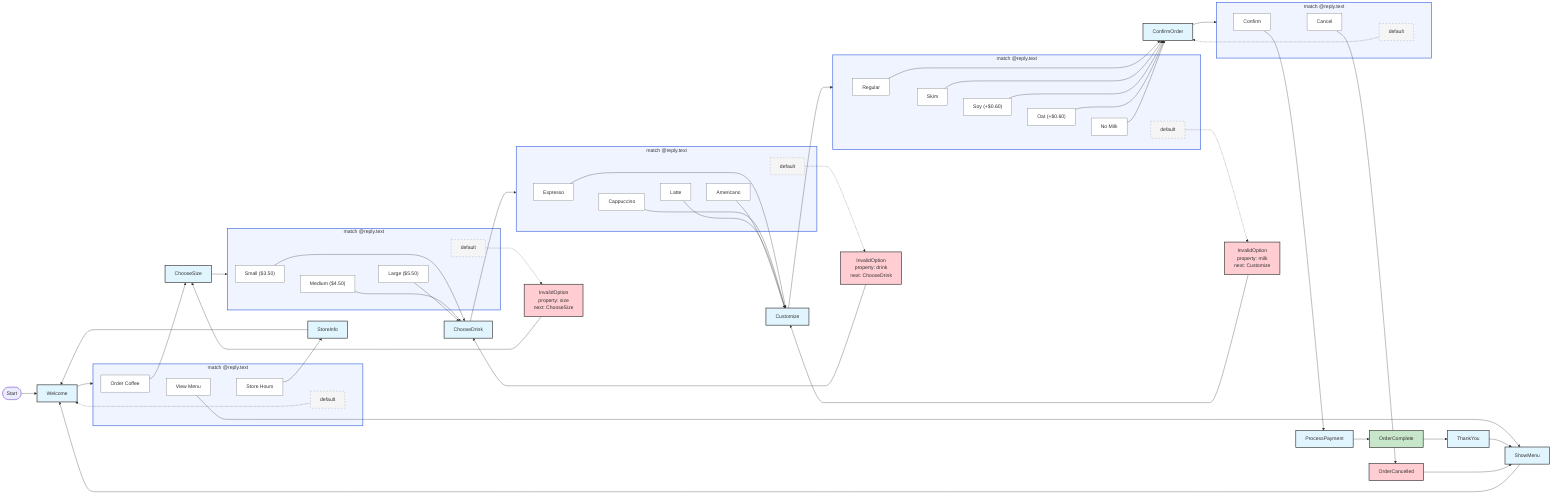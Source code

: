 flowchart LR
    Start([Start]) --> Welcome[Welcome]
    
    %% Welcome state and match block
    Welcome --> Welcome_match
    
    subgraph Welcome_match["match @reply.text"]
        direction TD
        Welcome_OrderCoffee["Order Coffee"]
        Welcome_ViewMenu["View Menu"]
        Welcome_StoreHours["Store Hours"]
        Welcome_default["default"]
        
        %% Stack ordering
        Welcome_OrderCoffee ~~~ Welcome_ViewMenu ~~~ Welcome_StoreHours ~~~ Welcome_default
    end
    
    Welcome_OrderCoffee --> ChooseSize
    Welcome_ViewMenu --> ShowMenu
    Welcome_StoreHours --> StoreInfo
    Welcome_default -.-> Welcome
    
    %% ChooseSize state and match block
    ChooseSize --> ChooseSize_match
    
    subgraph ChooseSize_match["match @reply.text"]
        direction TD
        ChooseSize_Small["Small ($3.50)"]
        ChooseSize_Medium["Medium ($4.50)"]
        ChooseSize_Large["Large ($5.50)"]
        ChooseSize_default["default"]
        
        %% Stack ordering
        ChooseSize_Small ~~~ ChooseSize_Medium ~~~ ChooseSize_Large ~~~ ChooseSize_default
    end
    
    ChooseSize_Small --> ChooseDrink
    ChooseSize_Medium --> ChooseDrink
    ChooseSize_Large --> ChooseDrink
    ChooseSize_default -.-> InvalidOption_size[InvalidOption<br/>property: size<br/>next: ChooseSize]
    
    %% ChooseDrink state and match block
    ChooseDrink --> ChooseDrink_match
    
    subgraph ChooseDrink_match["match @reply.text"]
        direction TD
        ChooseDrink_Espresso["Espresso"]
        ChooseDrink_Cappuccino["Cappuccino"]
        ChooseDrink_Latte["Latte"]
        ChooseDrink_Americano["Americano"]
        ChooseDrink_default["default"]
        
        %% Stack ordering
        ChooseDrink_Espresso ~~~ ChooseDrink_Cappuccino ~~~ ChooseDrink_Latte ~~~ ChooseDrink_Americano ~~~ ChooseDrink_default
    end
    
    ChooseDrink_Espresso --> Customize
    ChooseDrink_Cappuccino --> Customize
    ChooseDrink_Latte --> Customize
    ChooseDrink_Americano --> Customize
    ChooseDrink_default -.-> InvalidOption_drink[InvalidOption<br/>property: drink<br/>next: ChooseDrink]
    
    %% Customize state and match block
    Customize --> Customize_match
    
    subgraph Customize_match["match @reply.text"]
        direction TD
        Customize_Regular["Regular"]
        Customize_Skim["Skim"]
        Customize_Soy["Soy (+$0.60)"]
        Customize_Oat["Oat (+$0.60)"]
        Customize_NoMilk["No Milk"]
        Customize_default["default"]
        
        %% Stack ordering
        Customize_Regular ~~~ Customize_Skim ~~~ Customize_Soy ~~~ Customize_Oat ~~~ Customize_NoMilk ~~~ Customize_default
    end
    
    Customize_Regular --> ConfirmOrder
    Customize_Skim --> ConfirmOrder
    Customize_Soy --> ConfirmOrder
    Customize_Oat --> ConfirmOrder
    Customize_NoMilk --> ConfirmOrder
    Customize_default -.-> InvalidOption_milk[InvalidOption<br/>property: milk<br/>next: Customize]
    
    %% ConfirmOrder state and match block
    ConfirmOrder --> ConfirmOrder_match
    
    subgraph ConfirmOrder_match["match @reply.text"]
        direction TD
        ConfirmOrder_Confirm["Confirm"]
        ConfirmOrder_Cancel["Cancel"]
        ConfirmOrder_default["default"]
        
        %% Stack ordering
        ConfirmOrder_Confirm ~~~ ConfirmOrder_Cancel ~~~ ConfirmOrder_default
    end
    
    ConfirmOrder_Confirm --> ProcessPayment
    ConfirmOrder_Cancel --> OrderCancelled
    ConfirmOrder_default -.-> ConfirmOrder
    
    %% Direct transitions
    ProcessPayment --> OrderComplete
    OrderComplete --> ThankYou
    ThankYou --> ShowMenu
    ShowMenu --> Welcome
    OrderCancelled --> ShowMenu
    StoreInfo --> Welcome
    
    %% InvalidOption returns to @next
    InvalidOption_size --> ChooseSize
    InvalidOption_drink --> ChooseDrink
    InvalidOption_milk --> Customize
    
    %% Style the nodes
    classDef stateNode fill:#e1f5fe,stroke:#333,stroke-width:2px
    classDef matchContainer fill:#f0f4ff,stroke:#4169e1,stroke-width:2px
    classDef optionNode fill:#ffffff,stroke:#666,stroke-width:1px
    classDef defaultNode fill:#f5f5f5,stroke:#999,stroke-width:1px,stroke-dasharray: 5 5
    classDef invalidNode fill:#ffcdd2,stroke:#333,stroke-width:2px
    classDef successNode fill:#c8e6c9,stroke:#333,stroke-width:2px
    classDef cancelNode fill:#ffcdd2,stroke:#333,stroke-width:2px
    
    class Welcome,ChooseSize,ChooseDrink,Customize,ConfirmOrder,ProcessPayment,ThankYou,ShowMenu,StoreInfo stateNode
    class Welcome_match,ChooseSize_match,ChooseDrink_match,Customize_match,ConfirmOrder_match matchContainer
    class Welcome_OrderCoffee,Welcome_ViewMenu,Welcome_StoreHours,ChooseSize_Small,ChooseSize_Medium,ChooseSize_Large,ChooseDrink_Espresso,ChooseDrink_Cappuccino,ChooseDrink_Latte,ChooseDrink_Americano,Customize_Regular,Customize_Skim,Customize_Soy,Customize_Oat,Customize_NoMilk,ConfirmOrder_Confirm,ConfirmOrder_Cancel optionNode
    class Welcome_default,ChooseSize_default,ChooseDrink_default,Customize_default,ConfirmOrder_default defaultNode
    class InvalidOption_size,InvalidOption_drink,InvalidOption_milk,OrderCancelled cancelNode
    class OrderComplete successNode